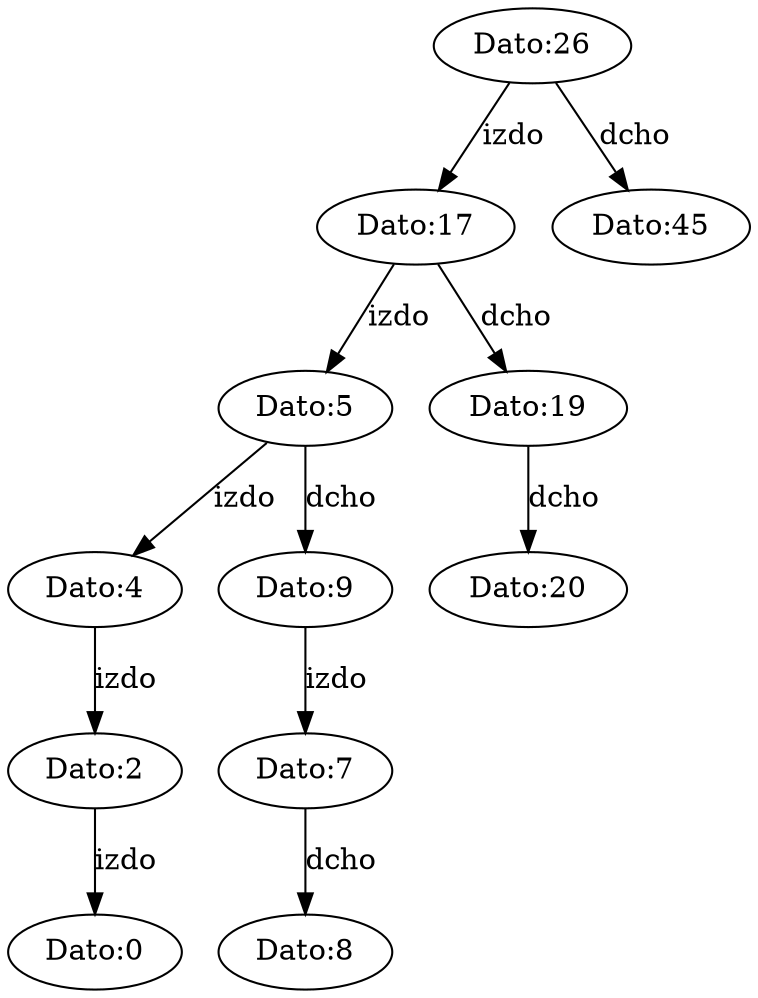 digraph spl{
graph[overlap=true];
nodo0x17a1630[label="Dato:26"];
nodo0x17a1600[label="Dato:17"];
nodo0x17a1630->nodo0x17a1600[label="izdo"];
nodo0x17a1600[label="Dato:17"];
nodo0x17a1510[label="Dato:5"];
nodo0x17a1600->nodo0x17a1510[label="izdo"];
nodo0x17a1510[label="Dato:5"];
nodo0x17a15d0[label="Dato:4"];
nodo0x17a1510->nodo0x17a15d0[label="izdo"];
nodo0x17a15d0[label="Dato:4"];
nodo0x17a14e0[label="Dato:2"];
nodo0x17a15d0->nodo0x17a14e0[label="izdo"];
nodo0x17a14e0[label="Dato:2"];
nodo0x17a1010[label="Dato:0"];
nodo0x17a14e0->nodo0x17a1010[label="izdo"];
nodo0x17a1010[label="Dato:0"];
nodo0x17a16c0[label="Dato:9"];
nodo0x17a1510->nodo0x17a16c0[label="dcho"];
nodo0x17a16c0[label="Dato:9"];
nodo0x17a1660[label="Dato:7"];
nodo0x17a16c0->nodo0x17a1660[label="izdo"];
nodo0x17a1660[label="Dato:7"];
nodo0x17a1540[label="Dato:8"];
nodo0x17a1660->nodo0x17a1540[label="dcho"];
nodo0x17a1540[label="Dato:8"];
nodo0x17a1480[label="Dato:19"];
nodo0x17a1600->nodo0x17a1480[label="dcho"];
nodo0x17a1480[label="Dato:19"];
nodo0x17a16f0[label="Dato:20"];
nodo0x17a1480->nodo0x17a16f0[label="dcho"];
nodo0x17a16f0[label="Dato:20"];
nodo0x17a1570[label="Dato:45"];
nodo0x17a1630->nodo0x17a1570[label="dcho"];
nodo0x17a1570[label="Dato:45"];
}